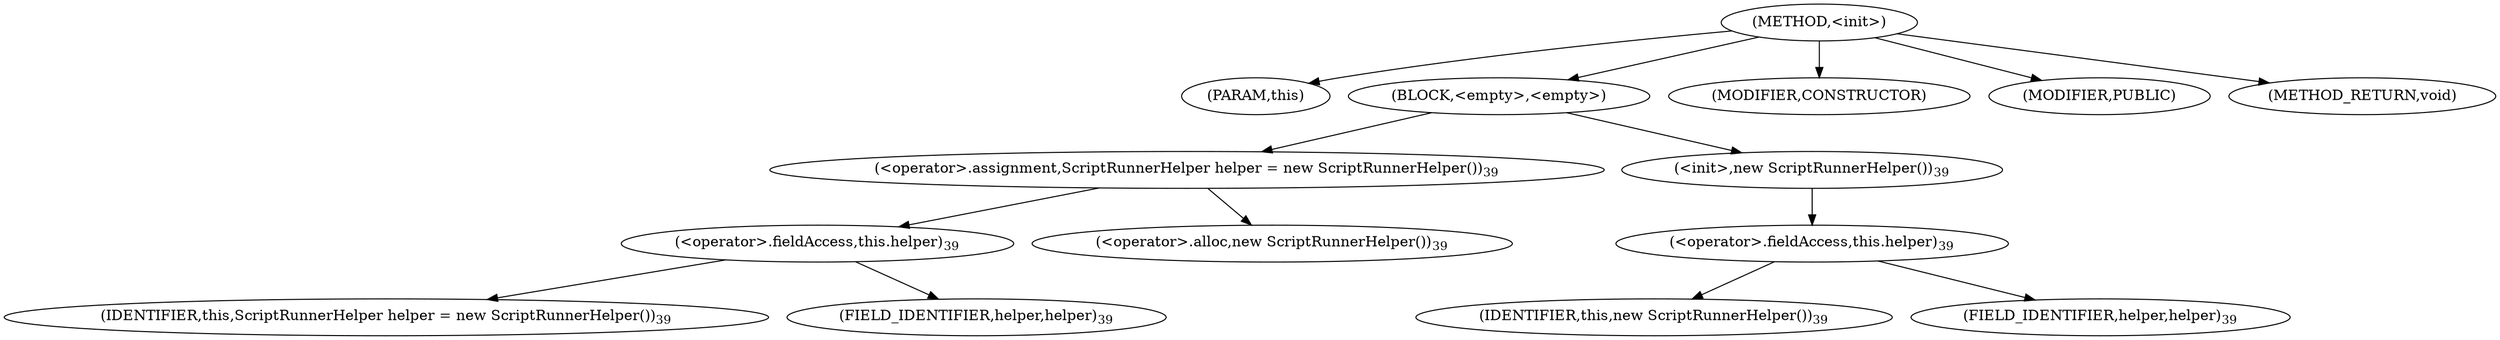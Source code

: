 digraph "&lt;init&gt;" {  
"273" [label = <(METHOD,&lt;init&gt;)> ]
"274" [label = <(PARAM,this)> ]
"275" [label = <(BLOCK,&lt;empty&gt;,&lt;empty&gt;)> ]
"276" [label = <(&lt;operator&gt;.assignment,ScriptRunnerHelper helper = new ScriptRunnerHelper())<SUB>39</SUB>> ]
"277" [label = <(&lt;operator&gt;.fieldAccess,this.helper)<SUB>39</SUB>> ]
"278" [label = <(IDENTIFIER,this,ScriptRunnerHelper helper = new ScriptRunnerHelper())<SUB>39</SUB>> ]
"279" [label = <(FIELD_IDENTIFIER,helper,helper)<SUB>39</SUB>> ]
"280" [label = <(&lt;operator&gt;.alloc,new ScriptRunnerHelper())<SUB>39</SUB>> ]
"281" [label = <(&lt;init&gt;,new ScriptRunnerHelper())<SUB>39</SUB>> ]
"282" [label = <(&lt;operator&gt;.fieldAccess,this.helper)<SUB>39</SUB>> ]
"283" [label = <(IDENTIFIER,this,new ScriptRunnerHelper())<SUB>39</SUB>> ]
"284" [label = <(FIELD_IDENTIFIER,helper,helper)<SUB>39</SUB>> ]
"285" [label = <(MODIFIER,CONSTRUCTOR)> ]
"286" [label = <(MODIFIER,PUBLIC)> ]
"287" [label = <(METHOD_RETURN,void)> ]
  "273" -> "274" 
  "273" -> "275" 
  "273" -> "285" 
  "273" -> "286" 
  "273" -> "287" 
  "275" -> "276" 
  "275" -> "281" 
  "276" -> "277" 
  "276" -> "280" 
  "277" -> "278" 
  "277" -> "279" 
  "281" -> "282" 
  "282" -> "283" 
  "282" -> "284" 
}
